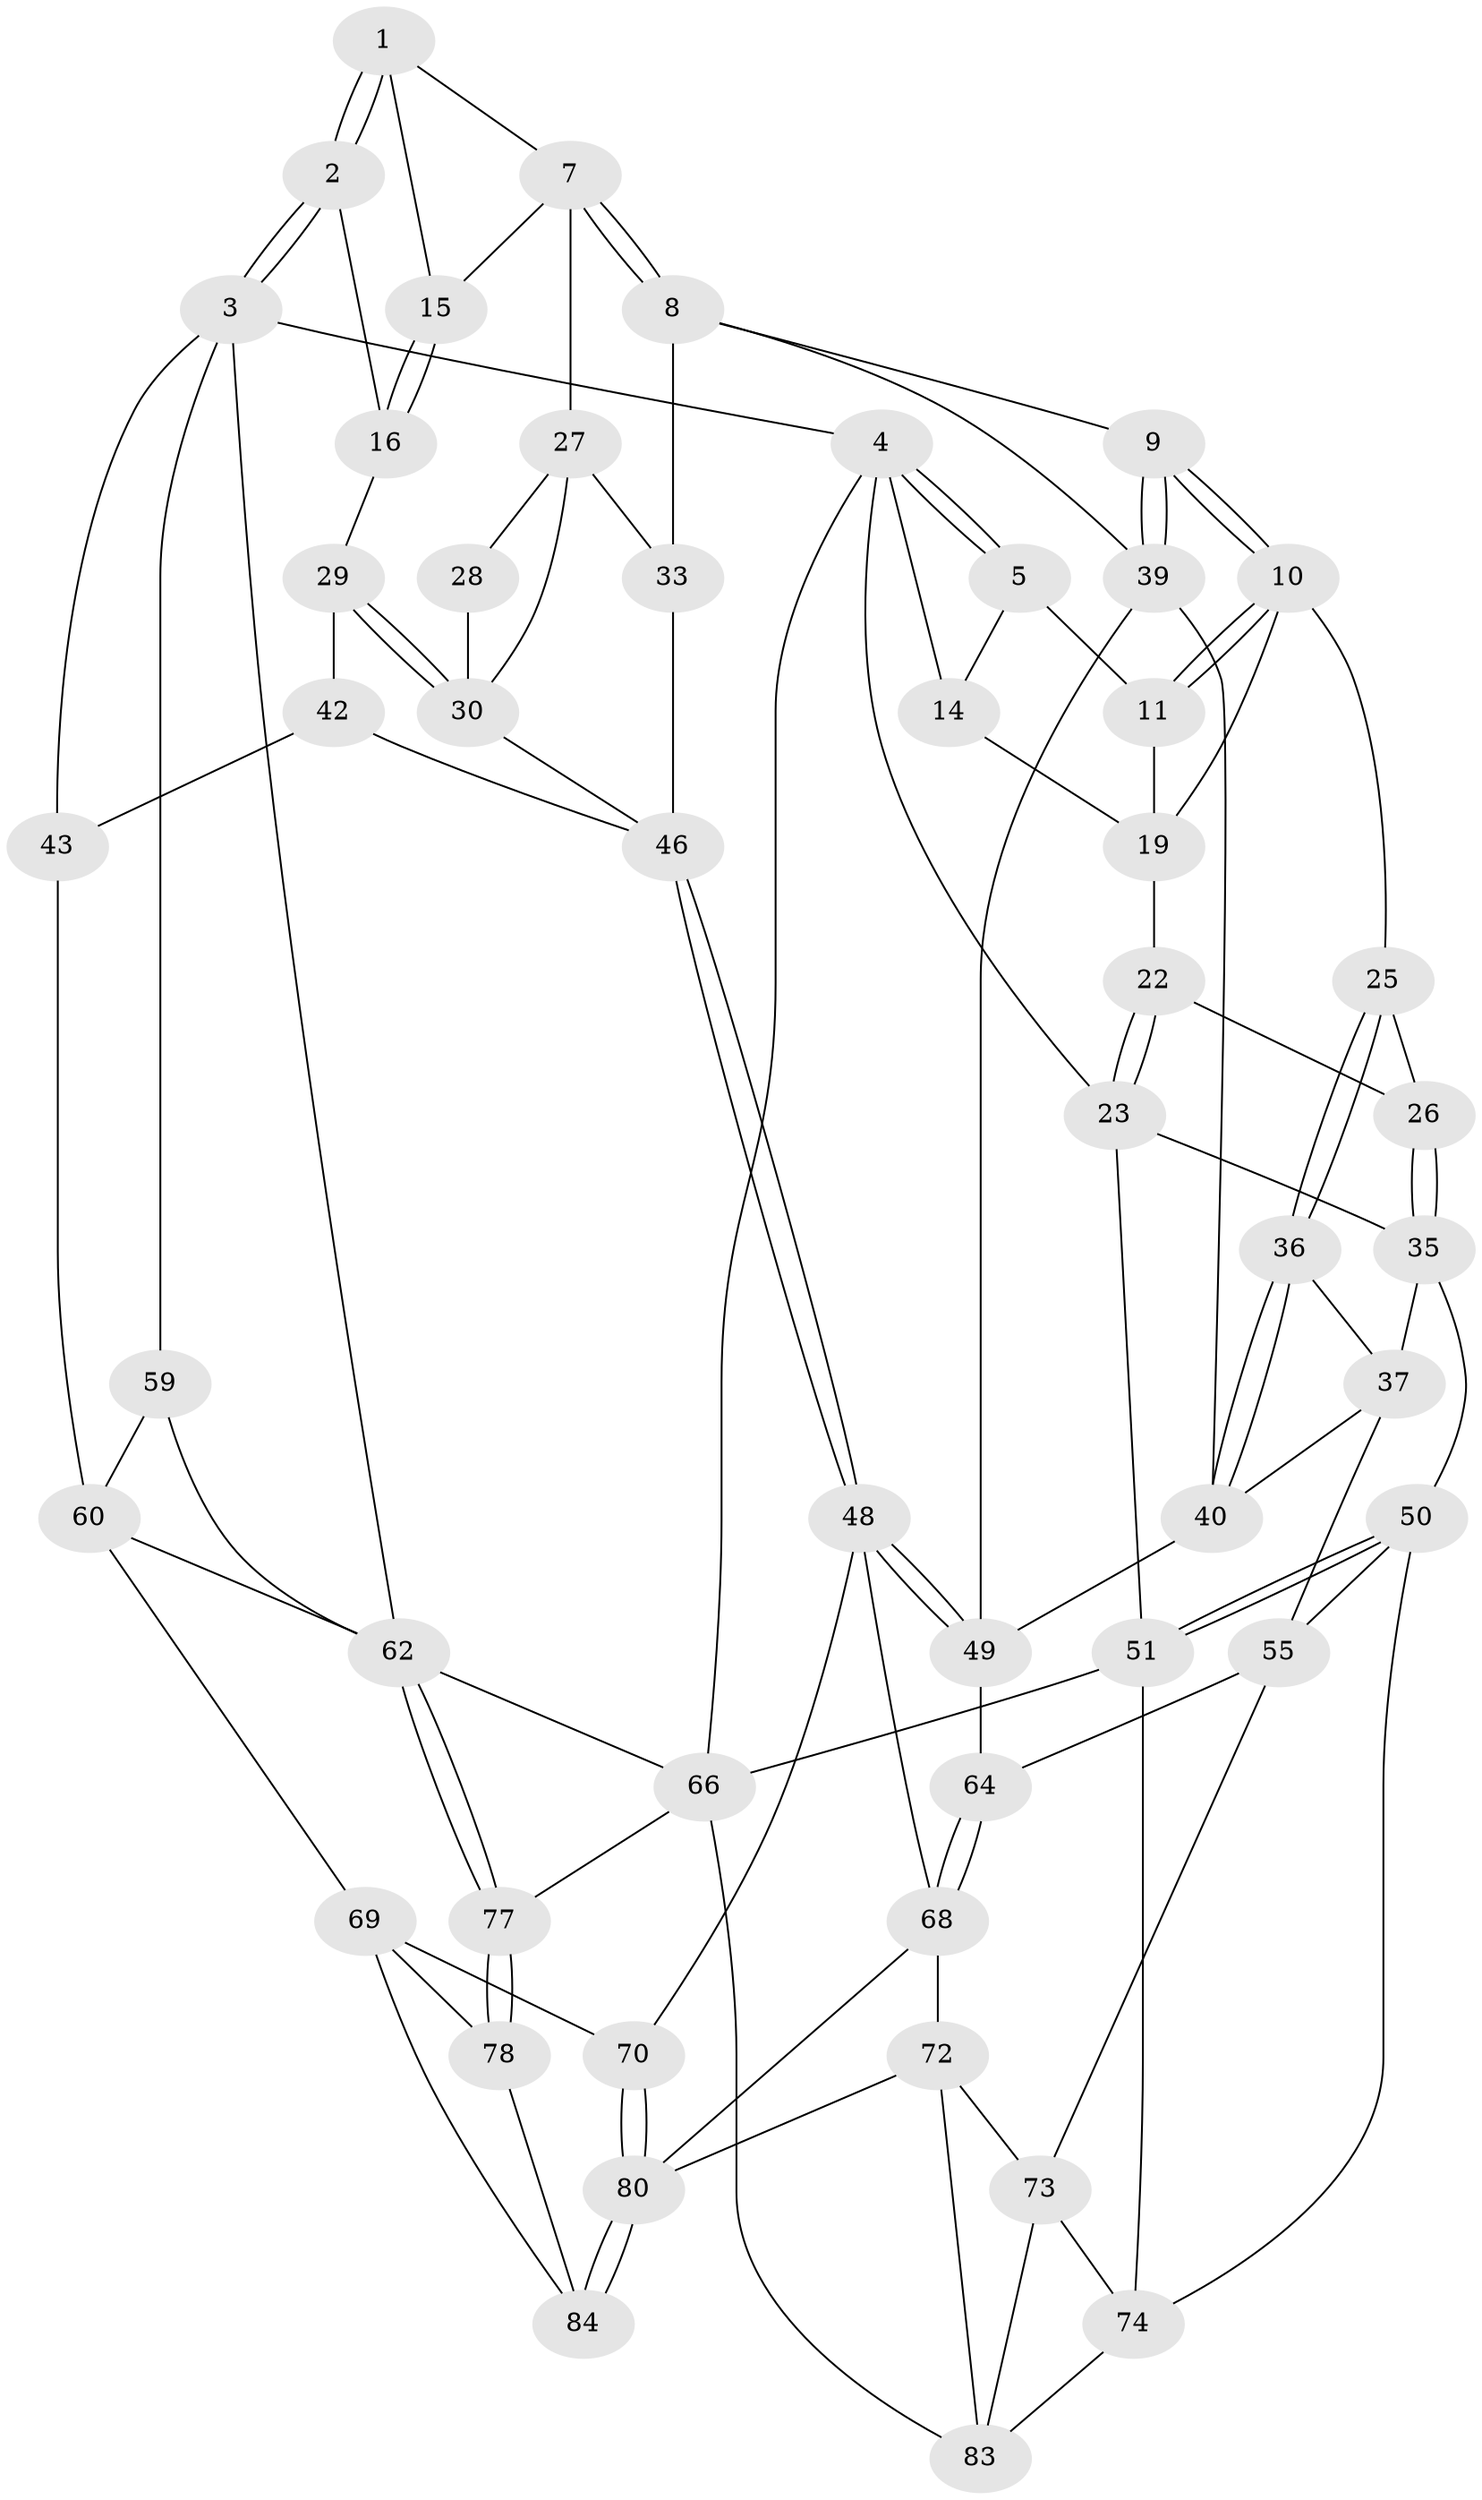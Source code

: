 // Generated by graph-tools (version 1.1) at 2025/52/02/27/25 19:52:40]
// undirected, 52 vertices, 115 edges
graph export_dot {
graph [start="1"]
  node [color=gray90,style=filled];
  1 [pos="+0.5182840859444402+0",super="+6"];
  2 [pos="+1+0"];
  3 [pos="+1+0",super="+44"];
  4 [pos="+0+0",super="+13"];
  5 [pos="+0.2722282310101316+0",super="+12"];
  7 [pos="+0.49004710617288216+0.1582583435078404",super="+18"];
  8 [pos="+0.4679289946242118+0.18029828979336654",super="+34"];
  9 [pos="+0.34630754862024854+0.19752831619675584"];
  10 [pos="+0.3300877133256715+0.18615873780538647",super="+21"];
  11 [pos="+0.2732763919233268+0"];
  14 [pos="+0.07448503162870665+0.0913699846565897"];
  15 [pos="+0.6715064136141585+0.04887494535429788"];
  16 [pos="+0.7617811220320742+0.12834090762527353",super="+17"];
  19 [pos="+0.1729683517348928+0.1290111638968088",super="+20"];
  22 [pos="+0.08257775694960087+0.1531133180841011"];
  23 [pos="+0+0.2664727412339683",super="+24"];
  25 [pos="+0.1850189927689042+0.22373136449613035"];
  26 [pos="+0.11737684405316057+0.22202637417284773"];
  27 [pos="+0.6291428380778339+0.2042458117410503",super="+32"];
  28 [pos="+0.7545584522983954+0.13304896480319647"];
  29 [pos="+0.8206163060728687+0.21969529481146188"];
  30 [pos="+0.686745583894769+0.3160242999723945",super="+31"];
  33 [pos="+0.5470357771709589+0.31871107373855934"];
  35 [pos="+0.05044175464084437+0.27884231015523064",super="+38"];
  36 [pos="+0.1937797685650391+0.3318290800772791"];
  37 [pos="+0.16893918196230917+0.3564646624181307",super="+53"];
  39 [pos="+0.32992356916947335+0.34156942656825023",super="+41"];
  40 [pos="+0.3216764537347052+0.3472204406707053",super="+52"];
  42 [pos="+0.821690886362834+0.22053136030605255",super="+45"];
  43 [pos="+1+0.2987090140992594",super="+58"];
  46 [pos="+0.7057633412542477+0.4456525350624441",super="+47"];
  48 [pos="+0.6067638766209565+0.4920285093419863",super="+67"];
  49 [pos="+0.47963244911513797+0.444436260281753",super="+54"];
  50 [pos="+0.03658517132093858+0.5226560571272008",super="+57"];
  51 [pos="+0+0.5044993869413248",super="+65"];
  55 [pos="+0.2290419961834652+0.5367455815108984",super="+56"];
  59 [pos="+1+0.33155699009827455"];
  60 [pos="+0.8675078324982144+0.610077806157479",super="+61"];
  62 [pos="+1+1",super="+63"];
  64 [pos="+0.4160003788481996+0.5363133725229422"];
  66 [pos="+0+1",super="+88"];
  68 [pos="+0.43179631295490367+0.6317304793787277",super="+71"];
  69 [pos="+0.6618487921582377+0.7195378512878794",super="+79"];
  70 [pos="+0.5814910926413936+0.6798033355497461"];
  72 [pos="+0.2250610846173681+0.6611536884839414",super="+82"];
  73 [pos="+0.20192176869058798+0.6337183286957062",super="+76"];
  74 [pos="+0.025994016347557044+0.7688416178609211",super="+75"];
  77 [pos="+1+1",super="+87"];
  78 [pos="+0.7025505491541791+0.8246600387202889",super="+86"];
  80 [pos="+0.4238272906662566+0.8932696204999682",super="+81"];
  83 [pos="+0.1761176886985261+0.8535585924947039",super="+85"];
  84 [pos="+0.42432773898222+0.9065629160475562"];
  1 -- 2;
  1 -- 2;
  1 -- 7;
  1 -- 15;
  2 -- 3;
  2 -- 3;
  2 -- 16;
  3 -- 4;
  3 -- 62;
  3 -- 43;
  3 -- 59;
  4 -- 5;
  4 -- 5;
  4 -- 66;
  4 -- 14;
  4 -- 23;
  5 -- 11;
  5 -- 14;
  7 -- 8;
  7 -- 8;
  7 -- 27;
  7 -- 15;
  8 -- 9;
  8 -- 33;
  8 -- 39;
  9 -- 10;
  9 -- 10;
  9 -- 39;
  9 -- 39;
  10 -- 11;
  10 -- 11;
  10 -- 25;
  10 -- 19;
  11 -- 19;
  14 -- 19;
  15 -- 16;
  15 -- 16;
  16 -- 29;
  19 -- 22;
  22 -- 23;
  22 -- 23;
  22 -- 26;
  23 -- 35;
  23 -- 51;
  25 -- 26;
  25 -- 36;
  25 -- 36;
  26 -- 35;
  26 -- 35;
  27 -- 28;
  27 -- 33;
  27 -- 30;
  28 -- 30;
  29 -- 30;
  29 -- 30;
  29 -- 42;
  30 -- 46;
  33 -- 46;
  35 -- 50;
  35 -- 37;
  36 -- 37;
  36 -- 40;
  36 -- 40;
  37 -- 40;
  37 -- 55;
  39 -- 40;
  39 -- 49;
  40 -- 49;
  42 -- 43 [weight=2];
  42 -- 46;
  43 -- 60;
  46 -- 48;
  46 -- 48;
  48 -- 49;
  48 -- 49;
  48 -- 68;
  48 -- 70;
  49 -- 64;
  50 -- 51;
  50 -- 51;
  50 -- 74;
  50 -- 55;
  51 -- 66;
  51 -- 74;
  55 -- 64;
  55 -- 73;
  59 -- 60;
  59 -- 62;
  60 -- 62;
  60 -- 69;
  62 -- 77;
  62 -- 77;
  62 -- 66;
  64 -- 68;
  64 -- 68;
  66 -- 77;
  66 -- 83;
  68 -- 72;
  68 -- 80;
  69 -- 70;
  69 -- 84;
  69 -- 78;
  70 -- 80;
  70 -- 80;
  72 -- 73;
  72 -- 83;
  72 -- 80;
  73 -- 74;
  73 -- 83;
  74 -- 83;
  77 -- 78 [weight=2];
  77 -- 78;
  78 -- 84;
  80 -- 84;
  80 -- 84;
}

